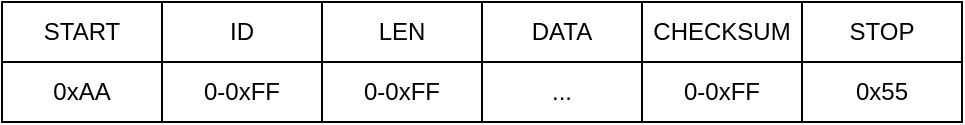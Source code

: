 <mxfile version="28.0.6">
  <diagram name="Page-1" id="v53d4q96zDaSS1aqXuZU">
    <mxGraphModel dx="679" dy="400" grid="1" gridSize="10" guides="1" tooltips="1" connect="1" arrows="1" fold="1" page="1" pageScale="1" pageWidth="827" pageHeight="1169" math="0" shadow="0">
      <root>
        <mxCell id="0" />
        <mxCell id="1" parent="0" />
        <mxCell id="NaDm-DXHbGjD5VW94Wmg-1" value="START" style="rounded=0;whiteSpace=wrap;html=1;" parent="1" vertex="1">
          <mxGeometry x="170" y="280" width="80" height="30" as="geometry" />
        </mxCell>
        <mxCell id="D0PYpTuadK56Gyuyr2PA-1" value="ID" style="rounded=0;whiteSpace=wrap;html=1;" parent="1" vertex="1">
          <mxGeometry x="250" y="280" width="80" height="30" as="geometry" />
        </mxCell>
        <mxCell id="D0PYpTuadK56Gyuyr2PA-2" value="LEN" style="rounded=0;whiteSpace=wrap;html=1;" parent="1" vertex="1">
          <mxGeometry x="330" y="280" width="80" height="30" as="geometry" />
        </mxCell>
        <mxCell id="D0PYpTuadK56Gyuyr2PA-3" value="DATA" style="rounded=0;whiteSpace=wrap;html=1;" parent="1" vertex="1">
          <mxGeometry x="410" y="280" width="80" height="30" as="geometry" />
        </mxCell>
        <mxCell id="D0PYpTuadK56Gyuyr2PA-4" value="CHECKSUM" style="rounded=0;whiteSpace=wrap;html=1;" parent="1" vertex="1">
          <mxGeometry x="490" y="280" width="80" height="30" as="geometry" />
        </mxCell>
        <mxCell id="D0PYpTuadK56Gyuyr2PA-5" value="STOP" style="rounded=0;whiteSpace=wrap;html=1;" parent="1" vertex="1">
          <mxGeometry x="570" y="280" width="80" height="30" as="geometry" />
        </mxCell>
        <mxCell id="D0PYpTuadK56Gyuyr2PA-7" value="0xAA" style="rounded=0;whiteSpace=wrap;html=1;" parent="1" vertex="1">
          <mxGeometry x="170" y="310" width="80" height="30" as="geometry" />
        </mxCell>
        <mxCell id="D0PYpTuadK56Gyuyr2PA-8" value="0-0xFF" style="rounded=0;whiteSpace=wrap;html=1;" parent="1" vertex="1">
          <mxGeometry x="250" y="310" width="80" height="30" as="geometry" />
        </mxCell>
        <mxCell id="D0PYpTuadK56Gyuyr2PA-9" value="0-0xFF" style="rounded=0;whiteSpace=wrap;html=1;" parent="1" vertex="1">
          <mxGeometry x="330" y="310" width="80" height="30" as="geometry" />
        </mxCell>
        <mxCell id="D0PYpTuadK56Gyuyr2PA-10" value="..." style="rounded=0;whiteSpace=wrap;html=1;" parent="1" vertex="1">
          <mxGeometry x="410" y="310" width="80" height="30" as="geometry" />
        </mxCell>
        <mxCell id="D0PYpTuadK56Gyuyr2PA-11" value="0-0xFF" style="rounded=0;whiteSpace=wrap;html=1;" parent="1" vertex="1">
          <mxGeometry x="490" y="310" width="80" height="30" as="geometry" />
        </mxCell>
        <mxCell id="D0PYpTuadK56Gyuyr2PA-12" value="0x55" style="rounded=0;whiteSpace=wrap;html=1;" parent="1" vertex="1">
          <mxGeometry x="570" y="310" width="80" height="30" as="geometry" />
        </mxCell>
      </root>
    </mxGraphModel>
  </diagram>
</mxfile>
